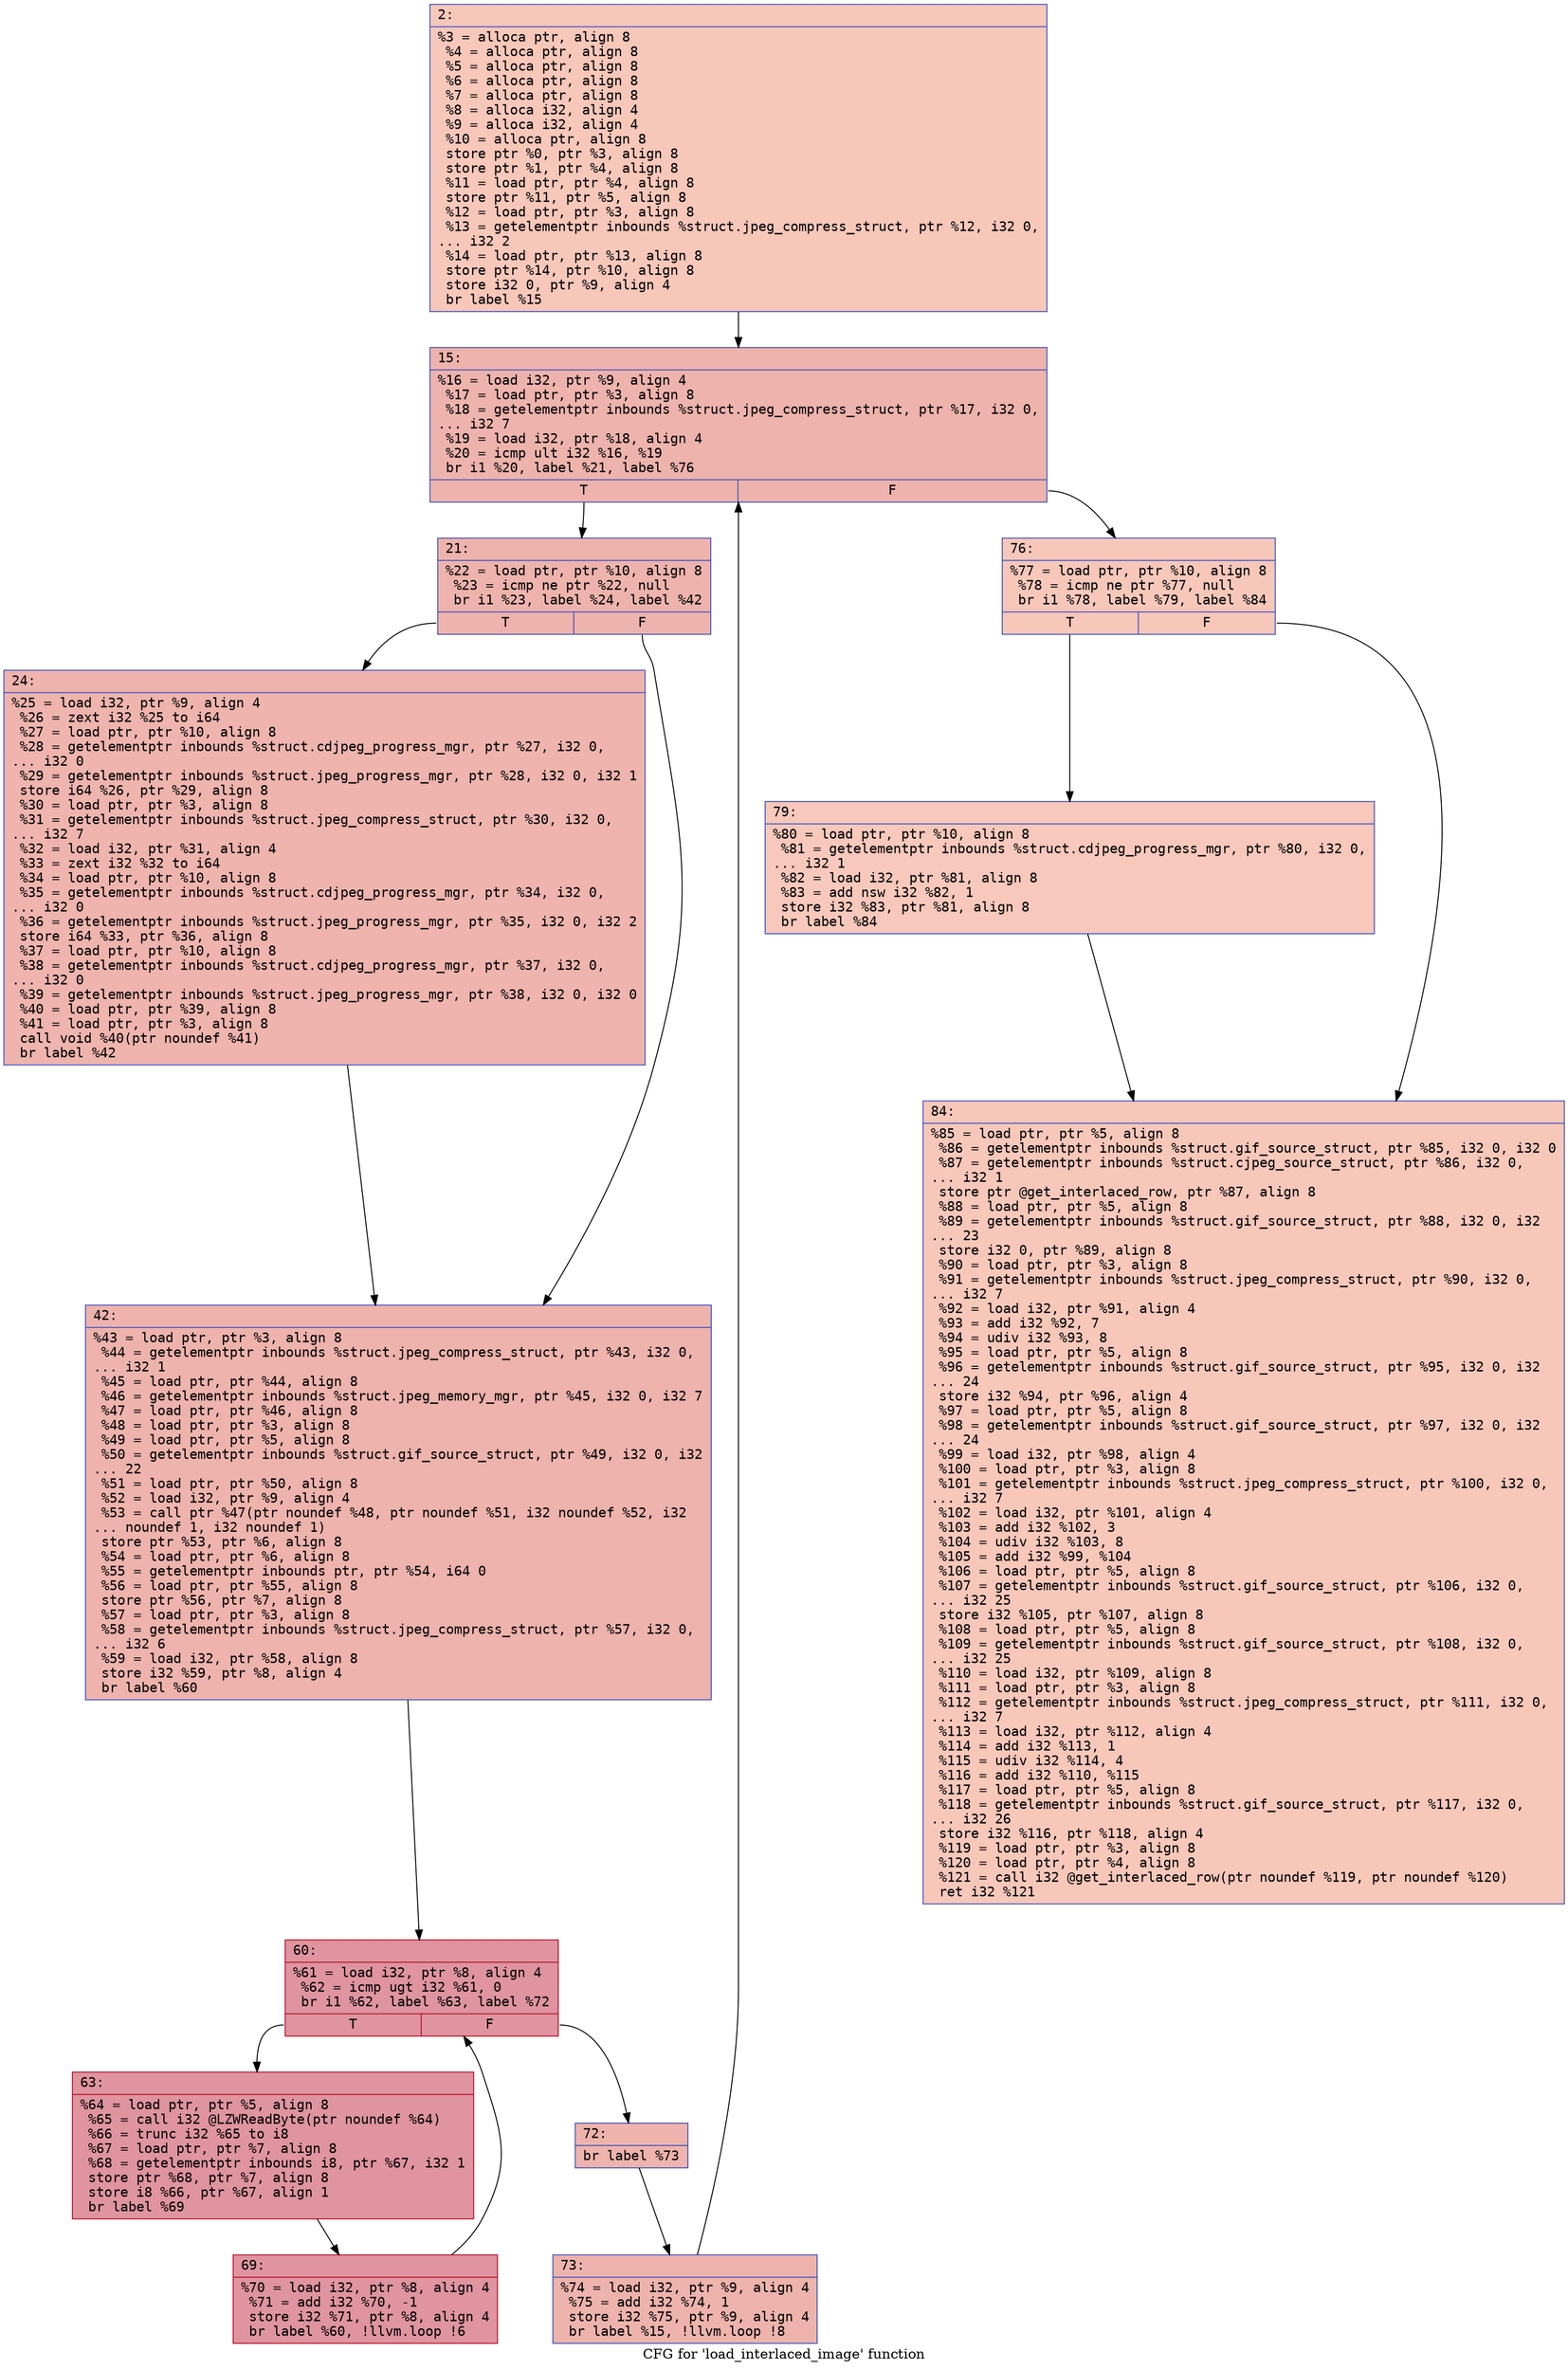 digraph "CFG for 'load_interlaced_image' function" {
	label="CFG for 'load_interlaced_image' function";

	Node0x600000b2b3e0 [shape=record,color="#3d50c3ff", style=filled, fillcolor="#ec7f6370" fontname="Courier",label="{2:\l|  %3 = alloca ptr, align 8\l  %4 = alloca ptr, align 8\l  %5 = alloca ptr, align 8\l  %6 = alloca ptr, align 8\l  %7 = alloca ptr, align 8\l  %8 = alloca i32, align 4\l  %9 = alloca i32, align 4\l  %10 = alloca ptr, align 8\l  store ptr %0, ptr %3, align 8\l  store ptr %1, ptr %4, align 8\l  %11 = load ptr, ptr %4, align 8\l  store ptr %11, ptr %5, align 8\l  %12 = load ptr, ptr %3, align 8\l  %13 = getelementptr inbounds %struct.jpeg_compress_struct, ptr %12, i32 0,\l... i32 2\l  %14 = load ptr, ptr %13, align 8\l  store ptr %14, ptr %10, align 8\l  store i32 0, ptr %9, align 4\l  br label %15\l}"];
	Node0x600000b2b3e0 -> Node0x600000b2b430[tooltip="2 -> 15\nProbability 100.00%" ];
	Node0x600000b2b430 [shape=record,color="#3d50c3ff", style=filled, fillcolor="#d6524470" fontname="Courier",label="{15:\l|  %16 = load i32, ptr %9, align 4\l  %17 = load ptr, ptr %3, align 8\l  %18 = getelementptr inbounds %struct.jpeg_compress_struct, ptr %17, i32 0,\l... i32 7\l  %19 = load i32, ptr %18, align 4\l  %20 = icmp ult i32 %16, %19\l  br i1 %20, label %21, label %76\l|{<s0>T|<s1>F}}"];
	Node0x600000b2b430:s0 -> Node0x600000b2b480[tooltip="15 -> 21\nProbability 96.88%" ];
	Node0x600000b2b430:s1 -> Node0x600000b2b700[tooltip="15 -> 76\nProbability 3.12%" ];
	Node0x600000b2b480 [shape=record,color="#3d50c3ff", style=filled, fillcolor="#d6524470" fontname="Courier",label="{21:\l|  %22 = load ptr, ptr %10, align 8\l  %23 = icmp ne ptr %22, null\l  br i1 %23, label %24, label %42\l|{<s0>T|<s1>F}}"];
	Node0x600000b2b480:s0 -> Node0x600000b2b4d0[tooltip="21 -> 24\nProbability 62.50%" ];
	Node0x600000b2b480:s1 -> Node0x600000b2b520[tooltip="21 -> 42\nProbability 37.50%" ];
	Node0x600000b2b4d0 [shape=record,color="#3d50c3ff", style=filled, fillcolor="#d8564670" fontname="Courier",label="{24:\l|  %25 = load i32, ptr %9, align 4\l  %26 = zext i32 %25 to i64\l  %27 = load ptr, ptr %10, align 8\l  %28 = getelementptr inbounds %struct.cdjpeg_progress_mgr, ptr %27, i32 0,\l... i32 0\l  %29 = getelementptr inbounds %struct.jpeg_progress_mgr, ptr %28, i32 0, i32 1\l  store i64 %26, ptr %29, align 8\l  %30 = load ptr, ptr %3, align 8\l  %31 = getelementptr inbounds %struct.jpeg_compress_struct, ptr %30, i32 0,\l... i32 7\l  %32 = load i32, ptr %31, align 4\l  %33 = zext i32 %32 to i64\l  %34 = load ptr, ptr %10, align 8\l  %35 = getelementptr inbounds %struct.cdjpeg_progress_mgr, ptr %34, i32 0,\l... i32 0\l  %36 = getelementptr inbounds %struct.jpeg_progress_mgr, ptr %35, i32 0, i32 2\l  store i64 %33, ptr %36, align 8\l  %37 = load ptr, ptr %10, align 8\l  %38 = getelementptr inbounds %struct.cdjpeg_progress_mgr, ptr %37, i32 0,\l... i32 0\l  %39 = getelementptr inbounds %struct.jpeg_progress_mgr, ptr %38, i32 0, i32 0\l  %40 = load ptr, ptr %39, align 8\l  %41 = load ptr, ptr %3, align 8\l  call void %40(ptr noundef %41)\l  br label %42\l}"];
	Node0x600000b2b4d0 -> Node0x600000b2b520[tooltip="24 -> 42\nProbability 100.00%" ];
	Node0x600000b2b520 [shape=record,color="#3d50c3ff", style=filled, fillcolor="#d6524470" fontname="Courier",label="{42:\l|  %43 = load ptr, ptr %3, align 8\l  %44 = getelementptr inbounds %struct.jpeg_compress_struct, ptr %43, i32 0,\l... i32 1\l  %45 = load ptr, ptr %44, align 8\l  %46 = getelementptr inbounds %struct.jpeg_memory_mgr, ptr %45, i32 0, i32 7\l  %47 = load ptr, ptr %46, align 8\l  %48 = load ptr, ptr %3, align 8\l  %49 = load ptr, ptr %5, align 8\l  %50 = getelementptr inbounds %struct.gif_source_struct, ptr %49, i32 0, i32\l... 22\l  %51 = load ptr, ptr %50, align 8\l  %52 = load i32, ptr %9, align 4\l  %53 = call ptr %47(ptr noundef %48, ptr noundef %51, i32 noundef %52, i32\l... noundef 1, i32 noundef 1)\l  store ptr %53, ptr %6, align 8\l  %54 = load ptr, ptr %6, align 8\l  %55 = getelementptr inbounds ptr, ptr %54, i64 0\l  %56 = load ptr, ptr %55, align 8\l  store ptr %56, ptr %7, align 8\l  %57 = load ptr, ptr %3, align 8\l  %58 = getelementptr inbounds %struct.jpeg_compress_struct, ptr %57, i32 0,\l... i32 6\l  %59 = load i32, ptr %58, align 8\l  store i32 %59, ptr %8, align 4\l  br label %60\l}"];
	Node0x600000b2b520 -> Node0x600000b2b570[tooltip="42 -> 60\nProbability 100.00%" ];
	Node0x600000b2b570 [shape=record,color="#b70d28ff", style=filled, fillcolor="#b70d2870" fontname="Courier",label="{60:\l|  %61 = load i32, ptr %8, align 4\l  %62 = icmp ugt i32 %61, 0\l  br i1 %62, label %63, label %72\l|{<s0>T|<s1>F}}"];
	Node0x600000b2b570:s0 -> Node0x600000b2b5c0[tooltip="60 -> 63\nProbability 96.88%" ];
	Node0x600000b2b570:s1 -> Node0x600000b2b660[tooltip="60 -> 72\nProbability 3.12%" ];
	Node0x600000b2b5c0 [shape=record,color="#b70d28ff", style=filled, fillcolor="#b70d2870" fontname="Courier",label="{63:\l|  %64 = load ptr, ptr %5, align 8\l  %65 = call i32 @LZWReadByte(ptr noundef %64)\l  %66 = trunc i32 %65 to i8\l  %67 = load ptr, ptr %7, align 8\l  %68 = getelementptr inbounds i8, ptr %67, i32 1\l  store ptr %68, ptr %7, align 8\l  store i8 %66, ptr %67, align 1\l  br label %69\l}"];
	Node0x600000b2b5c0 -> Node0x600000b2b610[tooltip="63 -> 69\nProbability 100.00%" ];
	Node0x600000b2b610 [shape=record,color="#b70d28ff", style=filled, fillcolor="#b70d2870" fontname="Courier",label="{69:\l|  %70 = load i32, ptr %8, align 4\l  %71 = add i32 %70, -1\l  store i32 %71, ptr %8, align 4\l  br label %60, !llvm.loop !6\l}"];
	Node0x600000b2b610 -> Node0x600000b2b570[tooltip="69 -> 60\nProbability 100.00%" ];
	Node0x600000b2b660 [shape=record,color="#3d50c3ff", style=filled, fillcolor="#d6524470" fontname="Courier",label="{72:\l|  br label %73\l}"];
	Node0x600000b2b660 -> Node0x600000b2b6b0[tooltip="72 -> 73\nProbability 100.00%" ];
	Node0x600000b2b6b0 [shape=record,color="#3d50c3ff", style=filled, fillcolor="#d6524470" fontname="Courier",label="{73:\l|  %74 = load i32, ptr %9, align 4\l  %75 = add i32 %74, 1\l  store i32 %75, ptr %9, align 4\l  br label %15, !llvm.loop !8\l}"];
	Node0x600000b2b6b0 -> Node0x600000b2b430[tooltip="73 -> 15\nProbability 100.00%" ];
	Node0x600000b2b700 [shape=record,color="#3d50c3ff", style=filled, fillcolor="#ec7f6370" fontname="Courier",label="{76:\l|  %77 = load ptr, ptr %10, align 8\l  %78 = icmp ne ptr %77, null\l  br i1 %78, label %79, label %84\l|{<s0>T|<s1>F}}"];
	Node0x600000b2b700:s0 -> Node0x600000b2b750[tooltip="76 -> 79\nProbability 62.50%" ];
	Node0x600000b2b700:s1 -> Node0x600000b2b7a0[tooltip="76 -> 84\nProbability 37.50%" ];
	Node0x600000b2b750 [shape=record,color="#3d50c3ff", style=filled, fillcolor="#ed836670" fontname="Courier",label="{79:\l|  %80 = load ptr, ptr %10, align 8\l  %81 = getelementptr inbounds %struct.cdjpeg_progress_mgr, ptr %80, i32 0,\l... i32 1\l  %82 = load i32, ptr %81, align 8\l  %83 = add nsw i32 %82, 1\l  store i32 %83, ptr %81, align 8\l  br label %84\l}"];
	Node0x600000b2b750 -> Node0x600000b2b7a0[tooltip="79 -> 84\nProbability 100.00%" ];
	Node0x600000b2b7a0 [shape=record,color="#3d50c3ff", style=filled, fillcolor="#ec7f6370" fontname="Courier",label="{84:\l|  %85 = load ptr, ptr %5, align 8\l  %86 = getelementptr inbounds %struct.gif_source_struct, ptr %85, i32 0, i32 0\l  %87 = getelementptr inbounds %struct.cjpeg_source_struct, ptr %86, i32 0,\l... i32 1\l  store ptr @get_interlaced_row, ptr %87, align 8\l  %88 = load ptr, ptr %5, align 8\l  %89 = getelementptr inbounds %struct.gif_source_struct, ptr %88, i32 0, i32\l... 23\l  store i32 0, ptr %89, align 8\l  %90 = load ptr, ptr %3, align 8\l  %91 = getelementptr inbounds %struct.jpeg_compress_struct, ptr %90, i32 0,\l... i32 7\l  %92 = load i32, ptr %91, align 4\l  %93 = add i32 %92, 7\l  %94 = udiv i32 %93, 8\l  %95 = load ptr, ptr %5, align 8\l  %96 = getelementptr inbounds %struct.gif_source_struct, ptr %95, i32 0, i32\l... 24\l  store i32 %94, ptr %96, align 4\l  %97 = load ptr, ptr %5, align 8\l  %98 = getelementptr inbounds %struct.gif_source_struct, ptr %97, i32 0, i32\l... 24\l  %99 = load i32, ptr %98, align 4\l  %100 = load ptr, ptr %3, align 8\l  %101 = getelementptr inbounds %struct.jpeg_compress_struct, ptr %100, i32 0,\l... i32 7\l  %102 = load i32, ptr %101, align 4\l  %103 = add i32 %102, 3\l  %104 = udiv i32 %103, 8\l  %105 = add i32 %99, %104\l  %106 = load ptr, ptr %5, align 8\l  %107 = getelementptr inbounds %struct.gif_source_struct, ptr %106, i32 0,\l... i32 25\l  store i32 %105, ptr %107, align 8\l  %108 = load ptr, ptr %5, align 8\l  %109 = getelementptr inbounds %struct.gif_source_struct, ptr %108, i32 0,\l... i32 25\l  %110 = load i32, ptr %109, align 8\l  %111 = load ptr, ptr %3, align 8\l  %112 = getelementptr inbounds %struct.jpeg_compress_struct, ptr %111, i32 0,\l... i32 7\l  %113 = load i32, ptr %112, align 4\l  %114 = add i32 %113, 1\l  %115 = udiv i32 %114, 4\l  %116 = add i32 %110, %115\l  %117 = load ptr, ptr %5, align 8\l  %118 = getelementptr inbounds %struct.gif_source_struct, ptr %117, i32 0,\l... i32 26\l  store i32 %116, ptr %118, align 4\l  %119 = load ptr, ptr %3, align 8\l  %120 = load ptr, ptr %4, align 8\l  %121 = call i32 @get_interlaced_row(ptr noundef %119, ptr noundef %120)\l  ret i32 %121\l}"];
}
